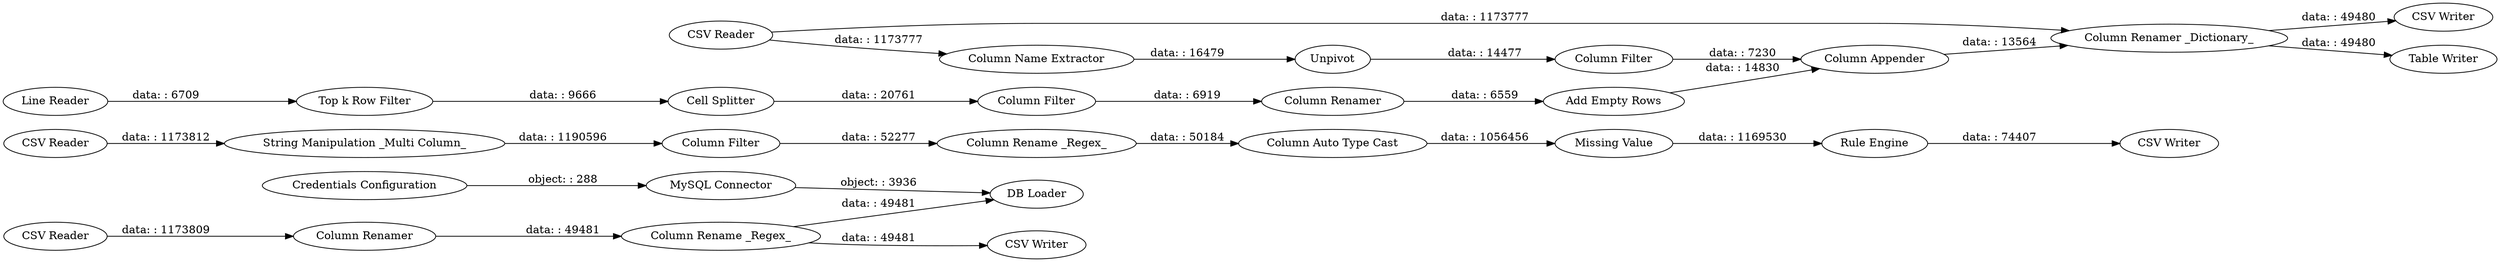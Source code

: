 digraph {
	"1909039471167617814_28" [label="CSV Writer"]
	"1909039471167617814_38" [label="CSV Writer"]
	"1909039471167617814_11" [label=Unpivot]
	"1909039471167617814_19" [label="CSV Writer"]
	"1909039471167617814_13" [label="Column Filter"]
	"1909039471167617814_34" [label="Column Auto Type Cast"]
	"1909039471167617814_23" [label="MySQL Connector"]
	"1909039471167617814_24" [label="Credentials Configuration"]
	"1909039471167617814_20" [label="Table Writer"]
	"1909039471167617814_4" [label="Line Reader"]
	"1909039471167617814_9" [label="Add Empty Rows"]
	"1909039471167617814_10" [label="Column Name Extractor"]
	"1909039471167617814_32" [label="Column Filter"]
	"1909039471167617814_36" [label="Missing Value"]
	"1909039471167617814_29" [label="DB Loader"]
	"1909039471167617814_18" [label="Column Renamer"]
	"1909039471167617814_15" [label="Column Renamer _Dictionary_"]
	"1909039471167617814_30" [label="CSV Reader"]
	"1909039471167617814_14" [label="Column Appender"]
	"1909039471167617814_21" [label="CSV Reader"]
	"1909039471167617814_31" [label="String Manipulation _Multi Column_"]
	"1909039471167617814_7" [label="Column Filter"]
	"1909039471167617814_6" [label="Cell Splitter"]
	"1909039471167617814_37" [label="Rule Engine"]
	"1909039471167617814_8" [label="Column Renamer"]
	"1909039471167617814_5" [label="Top k Row Filter"]
	"1909039471167617814_33" [label="Column Rename _Regex_"]
	"1909039471167617814_22" [label="Column Rename _Regex_"]
	"1909039471167617814_3" [label="CSV Reader"]
	"1909039471167617814_31" -> "1909039471167617814_32" [label="data: : 1190596"]
	"1909039471167617814_9" -> "1909039471167617814_14" [label="data: : 14830"]
	"1909039471167617814_13" -> "1909039471167617814_14" [label="data: : 7230"]
	"1909039471167617814_6" -> "1909039471167617814_7" [label="data: : 20761"]
	"1909039471167617814_7" -> "1909039471167617814_8" [label="data: : 6919"]
	"1909039471167617814_22" -> "1909039471167617814_28" [label="data: : 49481"]
	"1909039471167617814_30" -> "1909039471167617814_31" [label="data: : 1173812"]
	"1909039471167617814_21" -> "1909039471167617814_18" [label="data: : 1173809"]
	"1909039471167617814_37" -> "1909039471167617814_38" [label="data: : 74407"]
	"1909039471167617814_36" -> "1909039471167617814_37" [label="data: : 1169530"]
	"1909039471167617814_5" -> "1909039471167617814_6" [label="data: : 9666"]
	"1909039471167617814_4" -> "1909039471167617814_5" [label="data: : 6709"]
	"1909039471167617814_15" -> "1909039471167617814_19" [label="data: : 49480"]
	"1909039471167617814_22" -> "1909039471167617814_29" [label="data: : 49481"]
	"1909039471167617814_24" -> "1909039471167617814_23" [label="object: : 288"]
	"1909039471167617814_32" -> "1909039471167617814_33" [label="data: : 52277"]
	"1909039471167617814_33" -> "1909039471167617814_34" [label="data: : 50184"]
	"1909039471167617814_34" -> "1909039471167617814_36" [label="data: : 1056456"]
	"1909039471167617814_23" -> "1909039471167617814_29" [label="object: : 3936"]
	"1909039471167617814_3" -> "1909039471167617814_15" [label="data: : 1173777"]
	"1909039471167617814_15" -> "1909039471167617814_20" [label="data: : 49480"]
	"1909039471167617814_3" -> "1909039471167617814_10" [label="data: : 1173777"]
	"1909039471167617814_8" -> "1909039471167617814_9" [label="data: : 6559"]
	"1909039471167617814_14" -> "1909039471167617814_15" [label="data: : 13564"]
	"1909039471167617814_10" -> "1909039471167617814_11" [label="data: : 16479"]
	"1909039471167617814_18" -> "1909039471167617814_22" [label="data: : 49481"]
	"1909039471167617814_11" -> "1909039471167617814_13" [label="data: : 14477"]
	rankdir=LR
}
